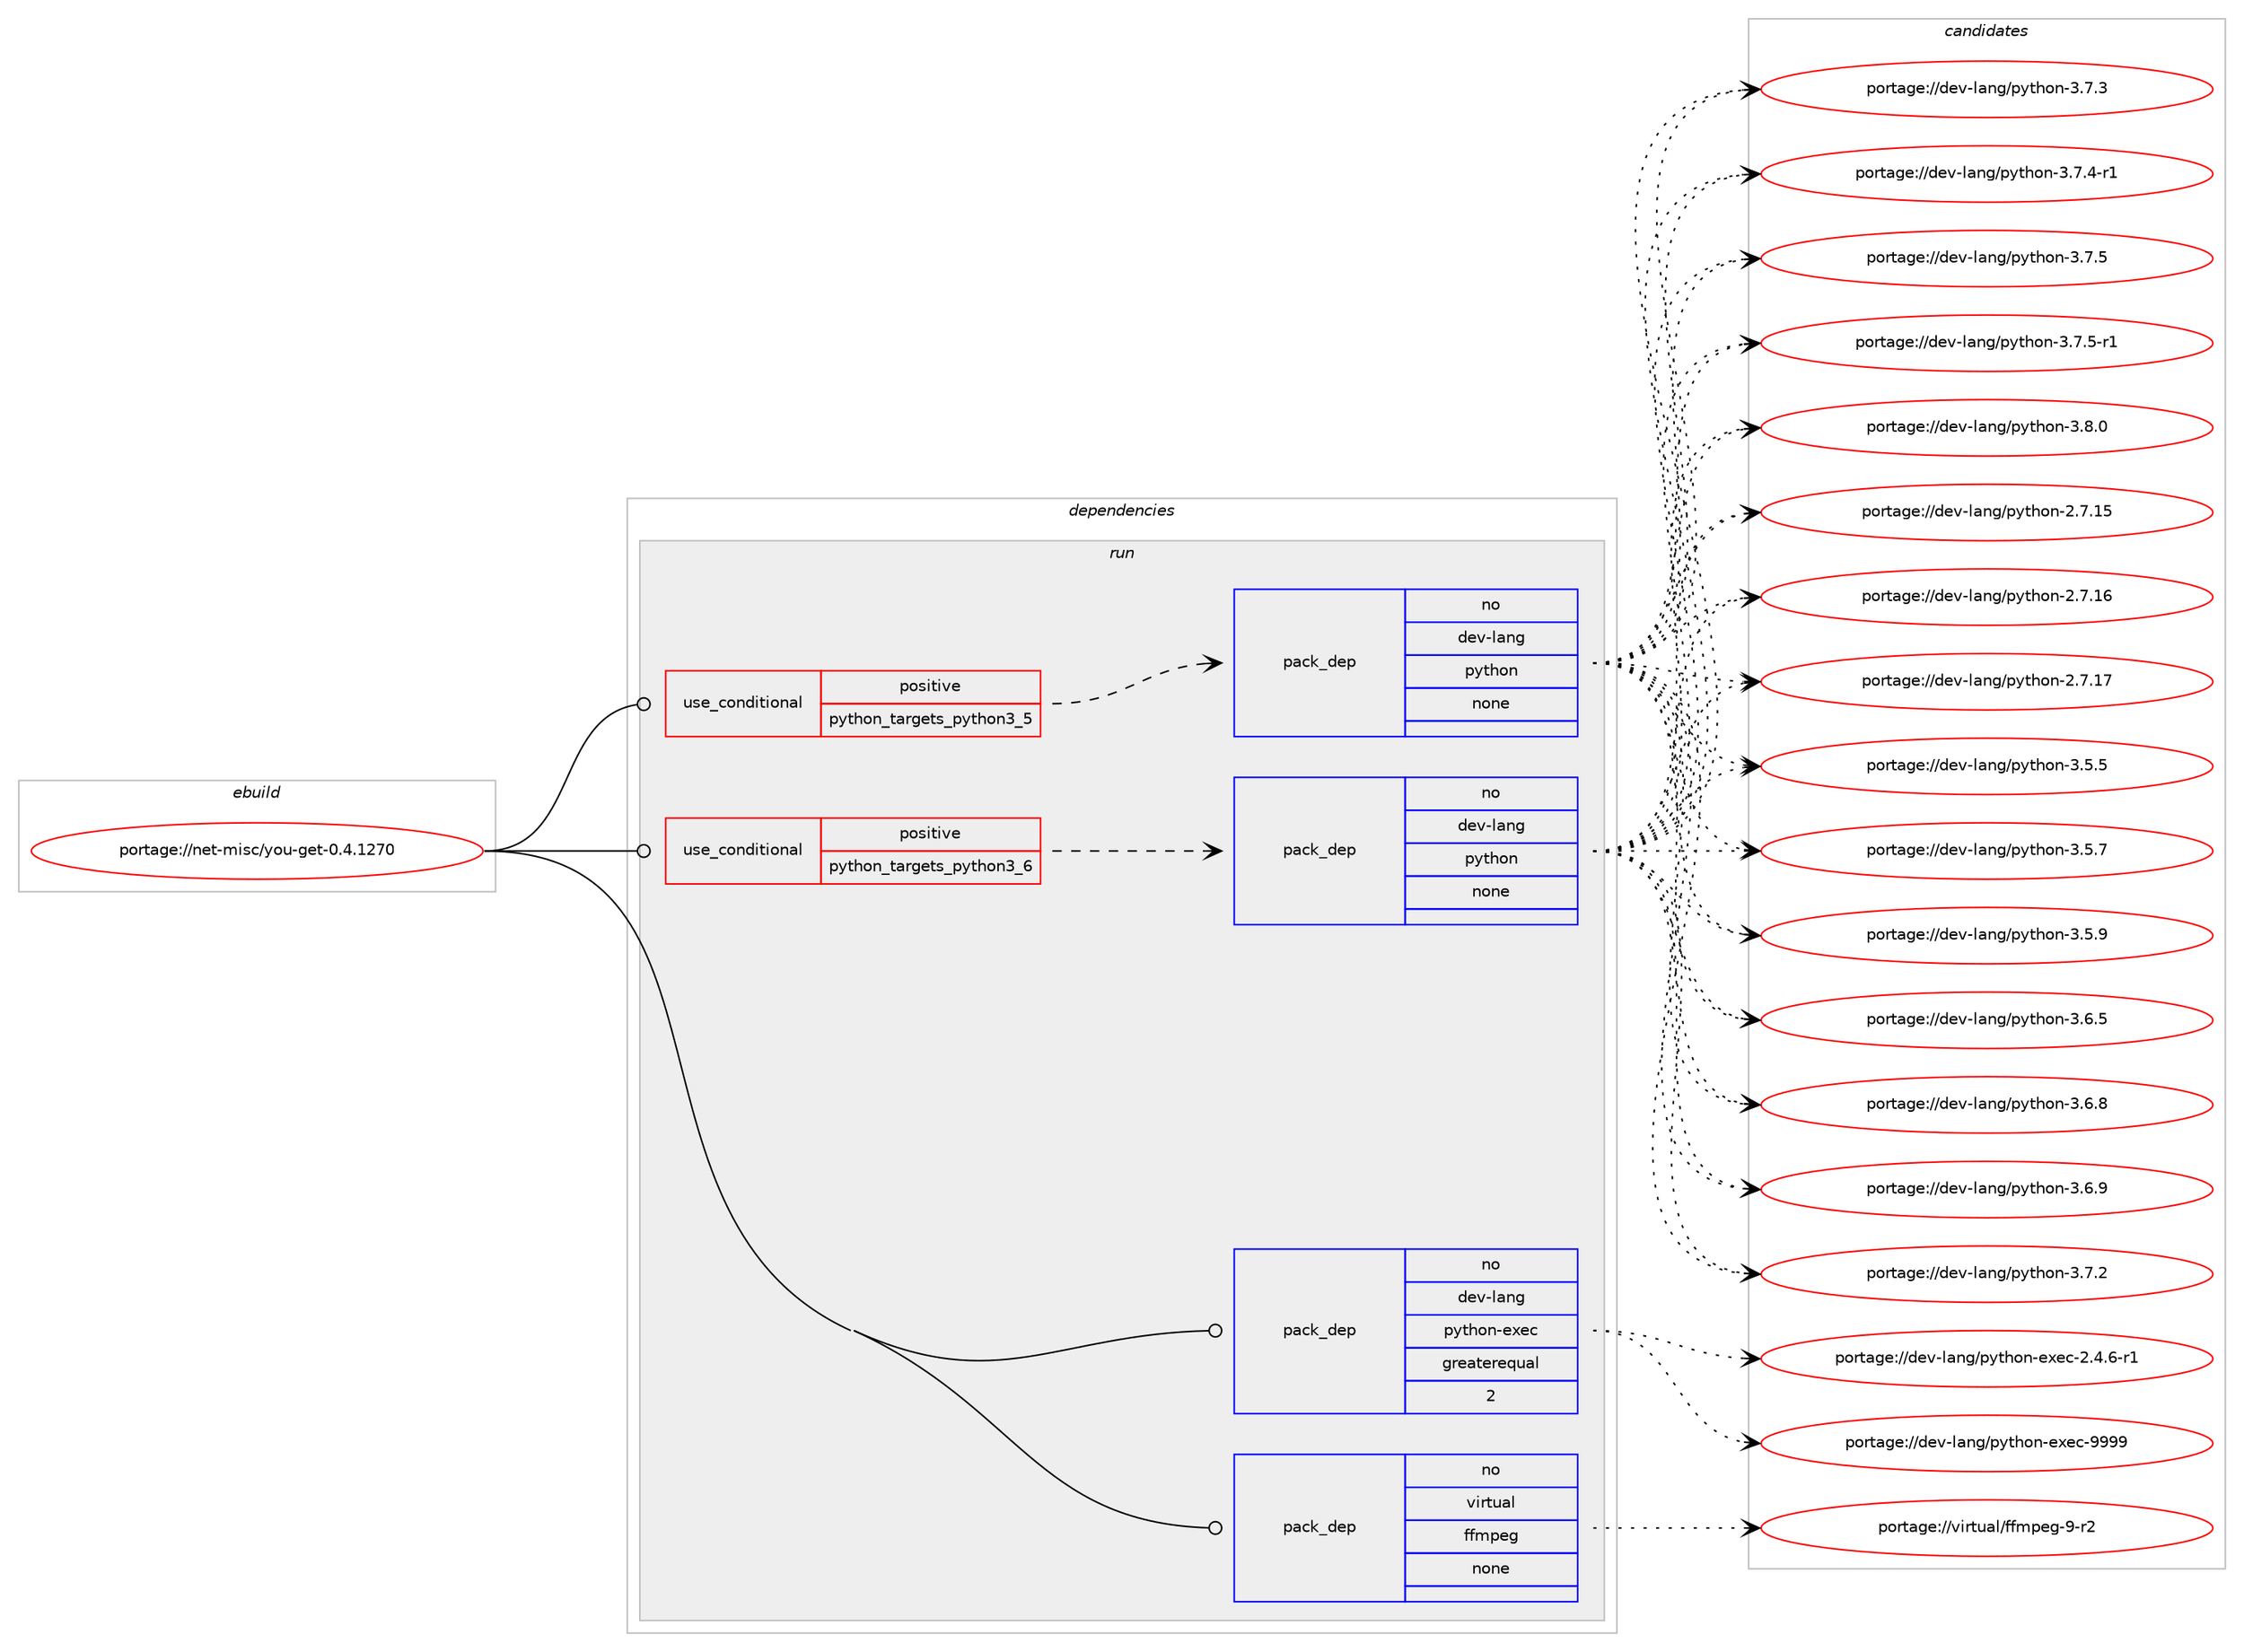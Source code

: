 digraph prolog {

# *************
# Graph options
# *************

newrank=true;
concentrate=true;
compound=true;
graph [rankdir=LR,fontname=Helvetica,fontsize=10,ranksep=1.5];#, ranksep=2.5, nodesep=0.2];
edge  [arrowhead=vee];
node  [fontname=Helvetica,fontsize=10];

# **********
# The ebuild
# **********

subgraph cluster_leftcol {
color=gray;
rank=same;
label=<<i>ebuild</i>>;
id [label="portage://net-misc/you-get-0.4.1270", color=red, width=4, href="../net-misc/you-get-0.4.1270.svg"];
}

# ****************
# The dependencies
# ****************

subgraph cluster_midcol {
color=gray;
label=<<i>dependencies</i>>;
subgraph cluster_compile {
fillcolor="#eeeeee";
style=filled;
label=<<i>compile</i>>;
}
subgraph cluster_compileandrun {
fillcolor="#eeeeee";
style=filled;
label=<<i>compile and run</i>>;
}
subgraph cluster_run {
fillcolor="#eeeeee";
style=filled;
label=<<i>run</i>>;
subgraph cond92877 {
dependency371340 [label=<<TABLE BORDER="0" CELLBORDER="1" CELLSPACING="0" CELLPADDING="4"><TR><TD ROWSPAN="3" CELLPADDING="10">use_conditional</TD></TR><TR><TD>positive</TD></TR><TR><TD>python_targets_python3_5</TD></TR></TABLE>>, shape=none, color=red];
subgraph pack272208 {
dependency371341 [label=<<TABLE BORDER="0" CELLBORDER="1" CELLSPACING="0" CELLPADDING="4" WIDTH="220"><TR><TD ROWSPAN="6" CELLPADDING="30">pack_dep</TD></TR><TR><TD WIDTH="110">no</TD></TR><TR><TD>dev-lang</TD></TR><TR><TD>python</TD></TR><TR><TD>none</TD></TR><TR><TD></TD></TR></TABLE>>, shape=none, color=blue];
}
dependency371340:e -> dependency371341:w [weight=20,style="dashed",arrowhead="vee"];
}
id:e -> dependency371340:w [weight=20,style="solid",arrowhead="odot"];
subgraph cond92878 {
dependency371342 [label=<<TABLE BORDER="0" CELLBORDER="1" CELLSPACING="0" CELLPADDING="4"><TR><TD ROWSPAN="3" CELLPADDING="10">use_conditional</TD></TR><TR><TD>positive</TD></TR><TR><TD>python_targets_python3_6</TD></TR></TABLE>>, shape=none, color=red];
subgraph pack272209 {
dependency371343 [label=<<TABLE BORDER="0" CELLBORDER="1" CELLSPACING="0" CELLPADDING="4" WIDTH="220"><TR><TD ROWSPAN="6" CELLPADDING="30">pack_dep</TD></TR><TR><TD WIDTH="110">no</TD></TR><TR><TD>dev-lang</TD></TR><TR><TD>python</TD></TR><TR><TD>none</TD></TR><TR><TD></TD></TR></TABLE>>, shape=none, color=blue];
}
dependency371342:e -> dependency371343:w [weight=20,style="dashed",arrowhead="vee"];
}
id:e -> dependency371342:w [weight=20,style="solid",arrowhead="odot"];
subgraph pack272210 {
dependency371344 [label=<<TABLE BORDER="0" CELLBORDER="1" CELLSPACING="0" CELLPADDING="4" WIDTH="220"><TR><TD ROWSPAN="6" CELLPADDING="30">pack_dep</TD></TR><TR><TD WIDTH="110">no</TD></TR><TR><TD>dev-lang</TD></TR><TR><TD>python-exec</TD></TR><TR><TD>greaterequal</TD></TR><TR><TD>2</TD></TR></TABLE>>, shape=none, color=blue];
}
id:e -> dependency371344:w [weight=20,style="solid",arrowhead="odot"];
subgraph pack272211 {
dependency371345 [label=<<TABLE BORDER="0" CELLBORDER="1" CELLSPACING="0" CELLPADDING="4" WIDTH="220"><TR><TD ROWSPAN="6" CELLPADDING="30">pack_dep</TD></TR><TR><TD WIDTH="110">no</TD></TR><TR><TD>virtual</TD></TR><TR><TD>ffmpeg</TD></TR><TR><TD>none</TD></TR><TR><TD></TD></TR></TABLE>>, shape=none, color=blue];
}
id:e -> dependency371345:w [weight=20,style="solid",arrowhead="odot"];
}
}

# **************
# The candidates
# **************

subgraph cluster_choices {
rank=same;
color=gray;
label=<<i>candidates</i>>;

subgraph choice272208 {
color=black;
nodesep=1;
choiceportage10010111845108971101034711212111610411111045504655464953 [label="portage://dev-lang/python-2.7.15", color=red, width=4,href="../dev-lang/python-2.7.15.svg"];
choiceportage10010111845108971101034711212111610411111045504655464954 [label="portage://dev-lang/python-2.7.16", color=red, width=4,href="../dev-lang/python-2.7.16.svg"];
choiceportage10010111845108971101034711212111610411111045504655464955 [label="portage://dev-lang/python-2.7.17", color=red, width=4,href="../dev-lang/python-2.7.17.svg"];
choiceportage100101118451089711010347112121116104111110455146534653 [label="portage://dev-lang/python-3.5.5", color=red, width=4,href="../dev-lang/python-3.5.5.svg"];
choiceportage100101118451089711010347112121116104111110455146534655 [label="portage://dev-lang/python-3.5.7", color=red, width=4,href="../dev-lang/python-3.5.7.svg"];
choiceportage100101118451089711010347112121116104111110455146534657 [label="portage://dev-lang/python-3.5.9", color=red, width=4,href="../dev-lang/python-3.5.9.svg"];
choiceportage100101118451089711010347112121116104111110455146544653 [label="portage://dev-lang/python-3.6.5", color=red, width=4,href="../dev-lang/python-3.6.5.svg"];
choiceportage100101118451089711010347112121116104111110455146544656 [label="portage://dev-lang/python-3.6.8", color=red, width=4,href="../dev-lang/python-3.6.8.svg"];
choiceportage100101118451089711010347112121116104111110455146544657 [label="portage://dev-lang/python-3.6.9", color=red, width=4,href="../dev-lang/python-3.6.9.svg"];
choiceportage100101118451089711010347112121116104111110455146554650 [label="portage://dev-lang/python-3.7.2", color=red, width=4,href="../dev-lang/python-3.7.2.svg"];
choiceportage100101118451089711010347112121116104111110455146554651 [label="portage://dev-lang/python-3.7.3", color=red, width=4,href="../dev-lang/python-3.7.3.svg"];
choiceportage1001011184510897110103471121211161041111104551465546524511449 [label="portage://dev-lang/python-3.7.4-r1", color=red, width=4,href="../dev-lang/python-3.7.4-r1.svg"];
choiceportage100101118451089711010347112121116104111110455146554653 [label="portage://dev-lang/python-3.7.5", color=red, width=4,href="../dev-lang/python-3.7.5.svg"];
choiceportage1001011184510897110103471121211161041111104551465546534511449 [label="portage://dev-lang/python-3.7.5-r1", color=red, width=4,href="../dev-lang/python-3.7.5-r1.svg"];
choiceportage100101118451089711010347112121116104111110455146564648 [label="portage://dev-lang/python-3.8.0", color=red, width=4,href="../dev-lang/python-3.8.0.svg"];
dependency371341:e -> choiceportage10010111845108971101034711212111610411111045504655464953:w [style=dotted,weight="100"];
dependency371341:e -> choiceportage10010111845108971101034711212111610411111045504655464954:w [style=dotted,weight="100"];
dependency371341:e -> choiceportage10010111845108971101034711212111610411111045504655464955:w [style=dotted,weight="100"];
dependency371341:e -> choiceportage100101118451089711010347112121116104111110455146534653:w [style=dotted,weight="100"];
dependency371341:e -> choiceportage100101118451089711010347112121116104111110455146534655:w [style=dotted,weight="100"];
dependency371341:e -> choiceportage100101118451089711010347112121116104111110455146534657:w [style=dotted,weight="100"];
dependency371341:e -> choiceportage100101118451089711010347112121116104111110455146544653:w [style=dotted,weight="100"];
dependency371341:e -> choiceportage100101118451089711010347112121116104111110455146544656:w [style=dotted,weight="100"];
dependency371341:e -> choiceportage100101118451089711010347112121116104111110455146544657:w [style=dotted,weight="100"];
dependency371341:e -> choiceportage100101118451089711010347112121116104111110455146554650:w [style=dotted,weight="100"];
dependency371341:e -> choiceportage100101118451089711010347112121116104111110455146554651:w [style=dotted,weight="100"];
dependency371341:e -> choiceportage1001011184510897110103471121211161041111104551465546524511449:w [style=dotted,weight="100"];
dependency371341:e -> choiceportage100101118451089711010347112121116104111110455146554653:w [style=dotted,weight="100"];
dependency371341:e -> choiceportage1001011184510897110103471121211161041111104551465546534511449:w [style=dotted,weight="100"];
dependency371341:e -> choiceportage100101118451089711010347112121116104111110455146564648:w [style=dotted,weight="100"];
}
subgraph choice272209 {
color=black;
nodesep=1;
choiceportage10010111845108971101034711212111610411111045504655464953 [label="portage://dev-lang/python-2.7.15", color=red, width=4,href="../dev-lang/python-2.7.15.svg"];
choiceportage10010111845108971101034711212111610411111045504655464954 [label="portage://dev-lang/python-2.7.16", color=red, width=4,href="../dev-lang/python-2.7.16.svg"];
choiceportage10010111845108971101034711212111610411111045504655464955 [label="portage://dev-lang/python-2.7.17", color=red, width=4,href="../dev-lang/python-2.7.17.svg"];
choiceportage100101118451089711010347112121116104111110455146534653 [label="portage://dev-lang/python-3.5.5", color=red, width=4,href="../dev-lang/python-3.5.5.svg"];
choiceportage100101118451089711010347112121116104111110455146534655 [label="portage://dev-lang/python-3.5.7", color=red, width=4,href="../dev-lang/python-3.5.7.svg"];
choiceportage100101118451089711010347112121116104111110455146534657 [label="portage://dev-lang/python-3.5.9", color=red, width=4,href="../dev-lang/python-3.5.9.svg"];
choiceportage100101118451089711010347112121116104111110455146544653 [label="portage://dev-lang/python-3.6.5", color=red, width=4,href="../dev-lang/python-3.6.5.svg"];
choiceportage100101118451089711010347112121116104111110455146544656 [label="portage://dev-lang/python-3.6.8", color=red, width=4,href="../dev-lang/python-3.6.8.svg"];
choiceportage100101118451089711010347112121116104111110455146544657 [label="portage://dev-lang/python-3.6.9", color=red, width=4,href="../dev-lang/python-3.6.9.svg"];
choiceportage100101118451089711010347112121116104111110455146554650 [label="portage://dev-lang/python-3.7.2", color=red, width=4,href="../dev-lang/python-3.7.2.svg"];
choiceportage100101118451089711010347112121116104111110455146554651 [label="portage://dev-lang/python-3.7.3", color=red, width=4,href="../dev-lang/python-3.7.3.svg"];
choiceportage1001011184510897110103471121211161041111104551465546524511449 [label="portage://dev-lang/python-3.7.4-r1", color=red, width=4,href="../dev-lang/python-3.7.4-r1.svg"];
choiceportage100101118451089711010347112121116104111110455146554653 [label="portage://dev-lang/python-3.7.5", color=red, width=4,href="../dev-lang/python-3.7.5.svg"];
choiceportage1001011184510897110103471121211161041111104551465546534511449 [label="portage://dev-lang/python-3.7.5-r1", color=red, width=4,href="../dev-lang/python-3.7.5-r1.svg"];
choiceportage100101118451089711010347112121116104111110455146564648 [label="portage://dev-lang/python-3.8.0", color=red, width=4,href="../dev-lang/python-3.8.0.svg"];
dependency371343:e -> choiceportage10010111845108971101034711212111610411111045504655464953:w [style=dotted,weight="100"];
dependency371343:e -> choiceportage10010111845108971101034711212111610411111045504655464954:w [style=dotted,weight="100"];
dependency371343:e -> choiceportage10010111845108971101034711212111610411111045504655464955:w [style=dotted,weight="100"];
dependency371343:e -> choiceportage100101118451089711010347112121116104111110455146534653:w [style=dotted,weight="100"];
dependency371343:e -> choiceportage100101118451089711010347112121116104111110455146534655:w [style=dotted,weight="100"];
dependency371343:e -> choiceportage100101118451089711010347112121116104111110455146534657:w [style=dotted,weight="100"];
dependency371343:e -> choiceportage100101118451089711010347112121116104111110455146544653:w [style=dotted,weight="100"];
dependency371343:e -> choiceportage100101118451089711010347112121116104111110455146544656:w [style=dotted,weight="100"];
dependency371343:e -> choiceportage100101118451089711010347112121116104111110455146544657:w [style=dotted,weight="100"];
dependency371343:e -> choiceportage100101118451089711010347112121116104111110455146554650:w [style=dotted,weight="100"];
dependency371343:e -> choiceportage100101118451089711010347112121116104111110455146554651:w [style=dotted,weight="100"];
dependency371343:e -> choiceportage1001011184510897110103471121211161041111104551465546524511449:w [style=dotted,weight="100"];
dependency371343:e -> choiceportage100101118451089711010347112121116104111110455146554653:w [style=dotted,weight="100"];
dependency371343:e -> choiceportage1001011184510897110103471121211161041111104551465546534511449:w [style=dotted,weight="100"];
dependency371343:e -> choiceportage100101118451089711010347112121116104111110455146564648:w [style=dotted,weight="100"];
}
subgraph choice272210 {
color=black;
nodesep=1;
choiceportage10010111845108971101034711212111610411111045101120101994550465246544511449 [label="portage://dev-lang/python-exec-2.4.6-r1", color=red, width=4,href="../dev-lang/python-exec-2.4.6-r1.svg"];
choiceportage10010111845108971101034711212111610411111045101120101994557575757 [label="portage://dev-lang/python-exec-9999", color=red, width=4,href="../dev-lang/python-exec-9999.svg"];
dependency371344:e -> choiceportage10010111845108971101034711212111610411111045101120101994550465246544511449:w [style=dotted,weight="100"];
dependency371344:e -> choiceportage10010111845108971101034711212111610411111045101120101994557575757:w [style=dotted,weight="100"];
}
subgraph choice272211 {
color=black;
nodesep=1;
choiceportage118105114116117971084710210210911210110345574511450 [label="portage://virtual/ffmpeg-9-r2", color=red, width=4,href="../virtual/ffmpeg-9-r2.svg"];
dependency371345:e -> choiceportage118105114116117971084710210210911210110345574511450:w [style=dotted,weight="100"];
}
}

}
